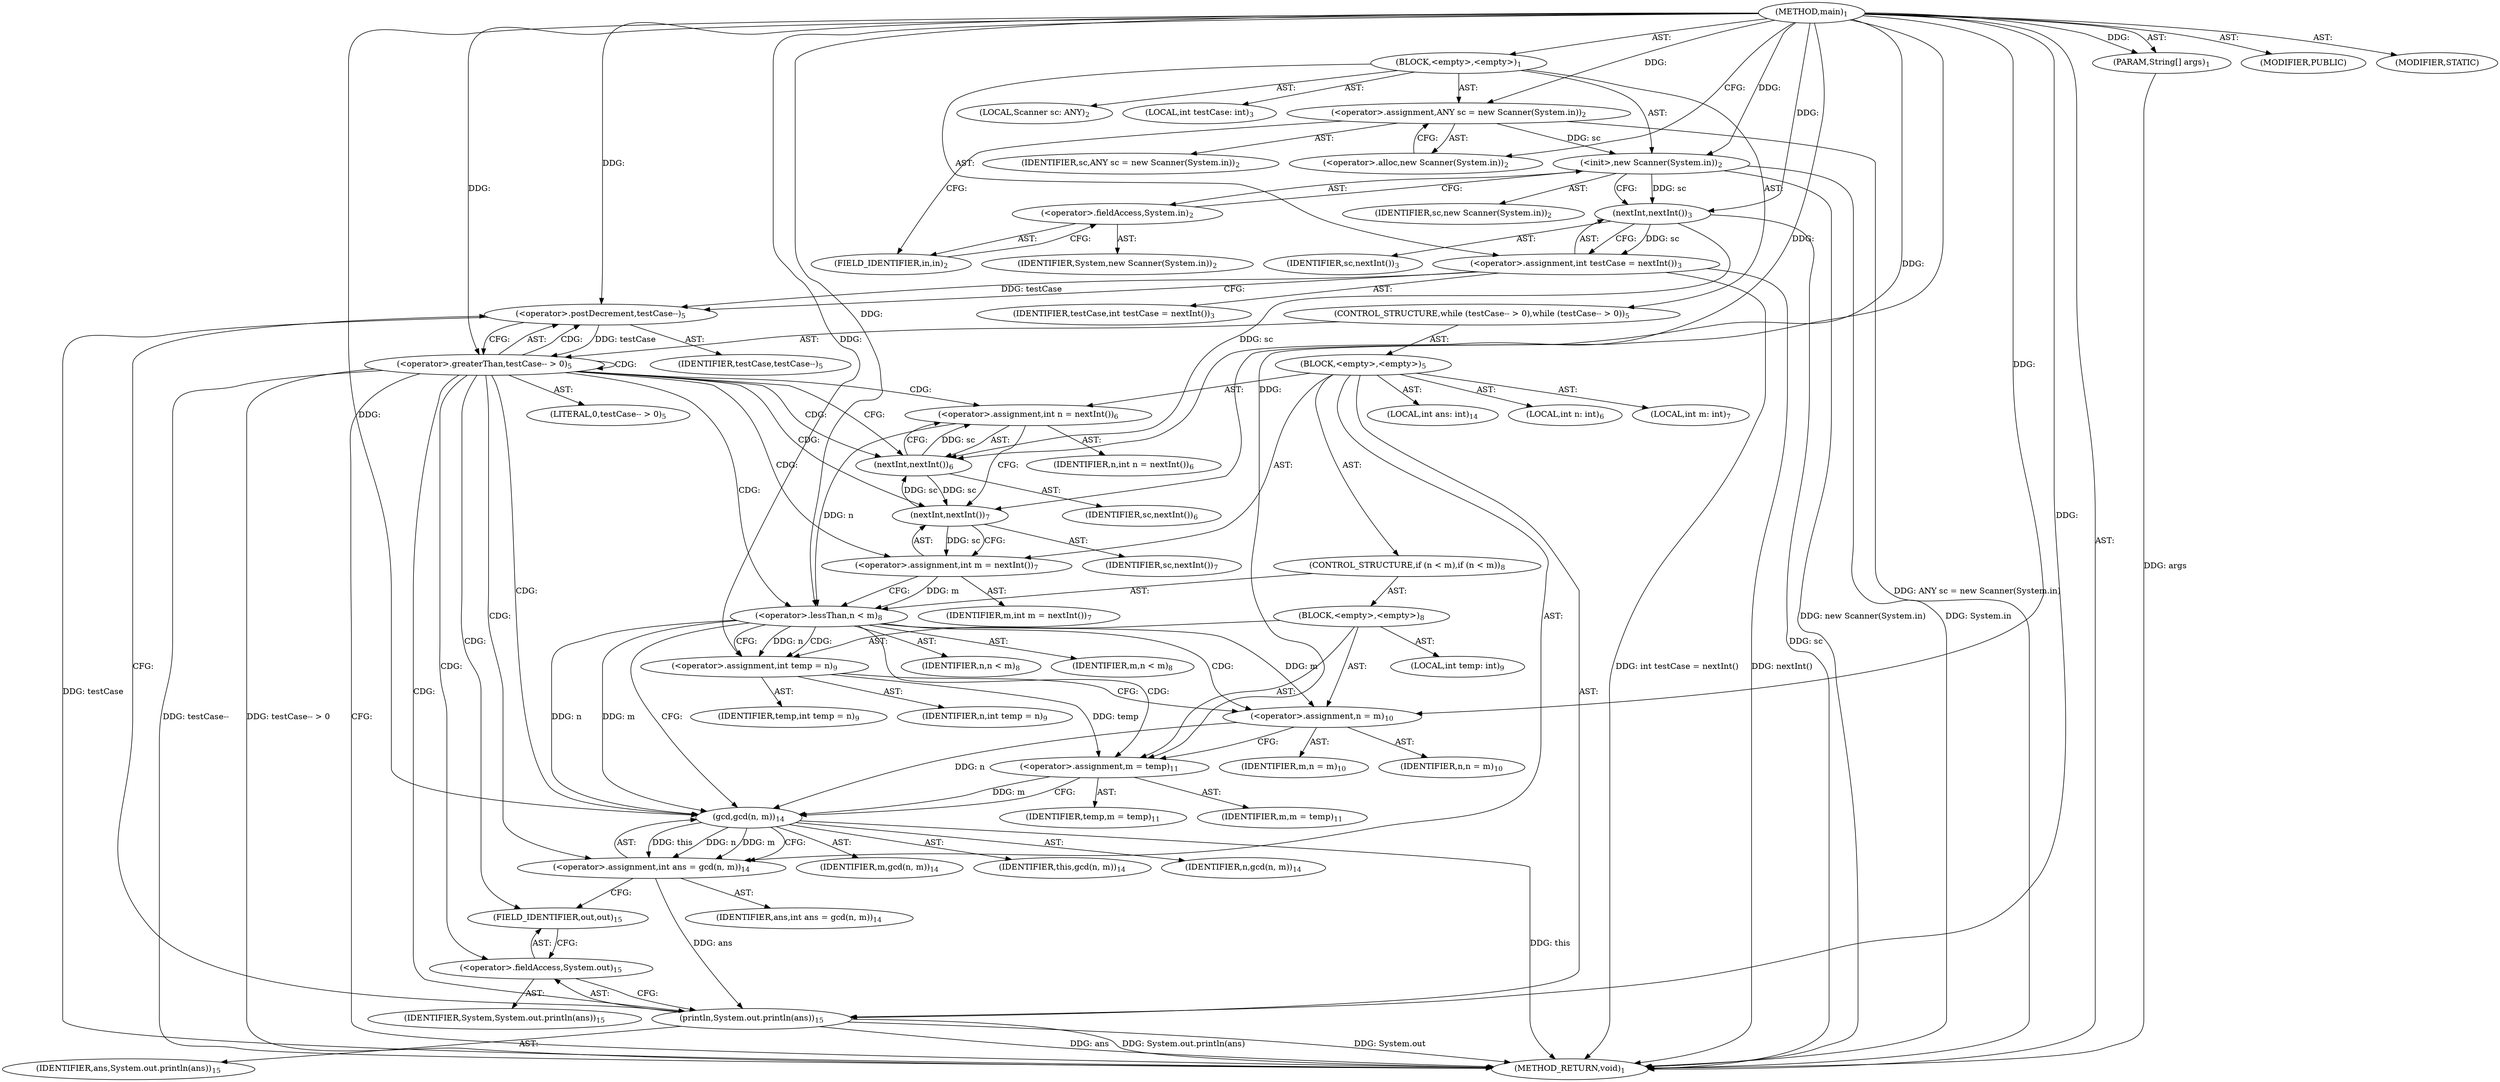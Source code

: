 digraph "main" {  
"19" [label = <(METHOD,main)<SUB>1</SUB>> ]
"20" [label = <(PARAM,String[] args)<SUB>1</SUB>> ]
"21" [label = <(BLOCK,&lt;empty&gt;,&lt;empty&gt;)<SUB>1</SUB>> ]
"4" [label = <(LOCAL,Scanner sc: ANY)<SUB>2</SUB>> ]
"22" [label = <(&lt;operator&gt;.assignment,ANY sc = new Scanner(System.in))<SUB>2</SUB>> ]
"23" [label = <(IDENTIFIER,sc,ANY sc = new Scanner(System.in))<SUB>2</SUB>> ]
"24" [label = <(&lt;operator&gt;.alloc,new Scanner(System.in))<SUB>2</SUB>> ]
"25" [label = <(&lt;init&gt;,new Scanner(System.in))<SUB>2</SUB>> ]
"3" [label = <(IDENTIFIER,sc,new Scanner(System.in))<SUB>2</SUB>> ]
"26" [label = <(&lt;operator&gt;.fieldAccess,System.in)<SUB>2</SUB>> ]
"27" [label = <(IDENTIFIER,System,new Scanner(System.in))<SUB>2</SUB>> ]
"28" [label = <(FIELD_IDENTIFIER,in,in)<SUB>2</SUB>> ]
"29" [label = <(LOCAL,int testCase: int)<SUB>3</SUB>> ]
"30" [label = <(&lt;operator&gt;.assignment,int testCase = nextInt())<SUB>3</SUB>> ]
"31" [label = <(IDENTIFIER,testCase,int testCase = nextInt())<SUB>3</SUB>> ]
"32" [label = <(nextInt,nextInt())<SUB>3</SUB>> ]
"33" [label = <(IDENTIFIER,sc,nextInt())<SUB>3</SUB>> ]
"34" [label = <(CONTROL_STRUCTURE,while (testCase-- &gt; 0),while (testCase-- &gt; 0))<SUB>5</SUB>> ]
"35" [label = <(&lt;operator&gt;.greaterThan,testCase-- &gt; 0)<SUB>5</SUB>> ]
"36" [label = <(&lt;operator&gt;.postDecrement,testCase--)<SUB>5</SUB>> ]
"37" [label = <(IDENTIFIER,testCase,testCase--)<SUB>5</SUB>> ]
"38" [label = <(LITERAL,0,testCase-- &gt; 0)<SUB>5</SUB>> ]
"39" [label = <(BLOCK,&lt;empty&gt;,&lt;empty&gt;)<SUB>5</SUB>> ]
"40" [label = <(LOCAL,int n: int)<SUB>6</SUB>> ]
"41" [label = <(&lt;operator&gt;.assignment,int n = nextInt())<SUB>6</SUB>> ]
"42" [label = <(IDENTIFIER,n,int n = nextInt())<SUB>6</SUB>> ]
"43" [label = <(nextInt,nextInt())<SUB>6</SUB>> ]
"44" [label = <(IDENTIFIER,sc,nextInt())<SUB>6</SUB>> ]
"45" [label = <(LOCAL,int m: int)<SUB>7</SUB>> ]
"46" [label = <(&lt;operator&gt;.assignment,int m = nextInt())<SUB>7</SUB>> ]
"47" [label = <(IDENTIFIER,m,int m = nextInt())<SUB>7</SUB>> ]
"48" [label = <(nextInt,nextInt())<SUB>7</SUB>> ]
"49" [label = <(IDENTIFIER,sc,nextInt())<SUB>7</SUB>> ]
"50" [label = <(CONTROL_STRUCTURE,if (n &lt; m),if (n &lt; m))<SUB>8</SUB>> ]
"51" [label = <(&lt;operator&gt;.lessThan,n &lt; m)<SUB>8</SUB>> ]
"52" [label = <(IDENTIFIER,n,n &lt; m)<SUB>8</SUB>> ]
"53" [label = <(IDENTIFIER,m,n &lt; m)<SUB>8</SUB>> ]
"54" [label = <(BLOCK,&lt;empty&gt;,&lt;empty&gt;)<SUB>8</SUB>> ]
"55" [label = <(LOCAL,int temp: int)<SUB>9</SUB>> ]
"56" [label = <(&lt;operator&gt;.assignment,int temp = n)<SUB>9</SUB>> ]
"57" [label = <(IDENTIFIER,temp,int temp = n)<SUB>9</SUB>> ]
"58" [label = <(IDENTIFIER,n,int temp = n)<SUB>9</SUB>> ]
"59" [label = <(&lt;operator&gt;.assignment,n = m)<SUB>10</SUB>> ]
"60" [label = <(IDENTIFIER,n,n = m)<SUB>10</SUB>> ]
"61" [label = <(IDENTIFIER,m,n = m)<SUB>10</SUB>> ]
"62" [label = <(&lt;operator&gt;.assignment,m = temp)<SUB>11</SUB>> ]
"63" [label = <(IDENTIFIER,m,m = temp)<SUB>11</SUB>> ]
"64" [label = <(IDENTIFIER,temp,m = temp)<SUB>11</SUB>> ]
"65" [label = <(LOCAL,int ans: int)<SUB>14</SUB>> ]
"66" [label = <(&lt;operator&gt;.assignment,int ans = gcd(n, m))<SUB>14</SUB>> ]
"67" [label = <(IDENTIFIER,ans,int ans = gcd(n, m))<SUB>14</SUB>> ]
"68" [label = <(gcd,gcd(n, m))<SUB>14</SUB>> ]
"69" [label = <(IDENTIFIER,this,gcd(n, m))<SUB>14</SUB>> ]
"70" [label = <(IDENTIFIER,n,gcd(n, m))<SUB>14</SUB>> ]
"71" [label = <(IDENTIFIER,m,gcd(n, m))<SUB>14</SUB>> ]
"72" [label = <(println,System.out.println(ans))<SUB>15</SUB>> ]
"73" [label = <(&lt;operator&gt;.fieldAccess,System.out)<SUB>15</SUB>> ]
"74" [label = <(IDENTIFIER,System,System.out.println(ans))<SUB>15</SUB>> ]
"75" [label = <(FIELD_IDENTIFIER,out,out)<SUB>15</SUB>> ]
"76" [label = <(IDENTIFIER,ans,System.out.println(ans))<SUB>15</SUB>> ]
"77" [label = <(MODIFIER,PUBLIC)> ]
"78" [label = <(MODIFIER,STATIC)> ]
"79" [label = <(METHOD_RETURN,void)<SUB>1</SUB>> ]
  "19" -> "20"  [ label = "AST: "] 
  "19" -> "21"  [ label = "AST: "] 
  "19" -> "77"  [ label = "AST: "] 
  "19" -> "78"  [ label = "AST: "] 
  "19" -> "79"  [ label = "AST: "] 
  "21" -> "4"  [ label = "AST: "] 
  "21" -> "22"  [ label = "AST: "] 
  "21" -> "25"  [ label = "AST: "] 
  "21" -> "29"  [ label = "AST: "] 
  "21" -> "30"  [ label = "AST: "] 
  "21" -> "34"  [ label = "AST: "] 
  "22" -> "23"  [ label = "AST: "] 
  "22" -> "24"  [ label = "AST: "] 
  "25" -> "3"  [ label = "AST: "] 
  "25" -> "26"  [ label = "AST: "] 
  "26" -> "27"  [ label = "AST: "] 
  "26" -> "28"  [ label = "AST: "] 
  "30" -> "31"  [ label = "AST: "] 
  "30" -> "32"  [ label = "AST: "] 
  "32" -> "33"  [ label = "AST: "] 
  "34" -> "35"  [ label = "AST: "] 
  "34" -> "39"  [ label = "AST: "] 
  "35" -> "36"  [ label = "AST: "] 
  "35" -> "38"  [ label = "AST: "] 
  "36" -> "37"  [ label = "AST: "] 
  "39" -> "40"  [ label = "AST: "] 
  "39" -> "41"  [ label = "AST: "] 
  "39" -> "45"  [ label = "AST: "] 
  "39" -> "46"  [ label = "AST: "] 
  "39" -> "50"  [ label = "AST: "] 
  "39" -> "65"  [ label = "AST: "] 
  "39" -> "66"  [ label = "AST: "] 
  "39" -> "72"  [ label = "AST: "] 
  "41" -> "42"  [ label = "AST: "] 
  "41" -> "43"  [ label = "AST: "] 
  "43" -> "44"  [ label = "AST: "] 
  "46" -> "47"  [ label = "AST: "] 
  "46" -> "48"  [ label = "AST: "] 
  "48" -> "49"  [ label = "AST: "] 
  "50" -> "51"  [ label = "AST: "] 
  "50" -> "54"  [ label = "AST: "] 
  "51" -> "52"  [ label = "AST: "] 
  "51" -> "53"  [ label = "AST: "] 
  "54" -> "55"  [ label = "AST: "] 
  "54" -> "56"  [ label = "AST: "] 
  "54" -> "59"  [ label = "AST: "] 
  "54" -> "62"  [ label = "AST: "] 
  "56" -> "57"  [ label = "AST: "] 
  "56" -> "58"  [ label = "AST: "] 
  "59" -> "60"  [ label = "AST: "] 
  "59" -> "61"  [ label = "AST: "] 
  "62" -> "63"  [ label = "AST: "] 
  "62" -> "64"  [ label = "AST: "] 
  "66" -> "67"  [ label = "AST: "] 
  "66" -> "68"  [ label = "AST: "] 
  "68" -> "69"  [ label = "AST: "] 
  "68" -> "70"  [ label = "AST: "] 
  "68" -> "71"  [ label = "AST: "] 
  "72" -> "73"  [ label = "AST: "] 
  "72" -> "76"  [ label = "AST: "] 
  "73" -> "74"  [ label = "AST: "] 
  "73" -> "75"  [ label = "AST: "] 
  "22" -> "28"  [ label = "CFG: "] 
  "25" -> "32"  [ label = "CFG: "] 
  "30" -> "36"  [ label = "CFG: "] 
  "24" -> "22"  [ label = "CFG: "] 
  "26" -> "25"  [ label = "CFG: "] 
  "32" -> "30"  [ label = "CFG: "] 
  "35" -> "79"  [ label = "CFG: "] 
  "35" -> "43"  [ label = "CFG: "] 
  "28" -> "26"  [ label = "CFG: "] 
  "36" -> "35"  [ label = "CFG: "] 
  "41" -> "48"  [ label = "CFG: "] 
  "46" -> "51"  [ label = "CFG: "] 
  "66" -> "75"  [ label = "CFG: "] 
  "72" -> "36"  [ label = "CFG: "] 
  "43" -> "41"  [ label = "CFG: "] 
  "48" -> "46"  [ label = "CFG: "] 
  "51" -> "56"  [ label = "CFG: "] 
  "51" -> "68"  [ label = "CFG: "] 
  "68" -> "66"  [ label = "CFG: "] 
  "73" -> "72"  [ label = "CFG: "] 
  "56" -> "59"  [ label = "CFG: "] 
  "59" -> "62"  [ label = "CFG: "] 
  "62" -> "68"  [ label = "CFG: "] 
  "75" -> "73"  [ label = "CFG: "] 
  "19" -> "24"  [ label = "CFG: "] 
  "20" -> "79"  [ label = "DDG: args"] 
  "22" -> "79"  [ label = "DDG: ANY sc = new Scanner(System.in)"] 
  "25" -> "79"  [ label = "DDG: System.in"] 
  "25" -> "79"  [ label = "DDG: new Scanner(System.in)"] 
  "32" -> "79"  [ label = "DDG: sc"] 
  "30" -> "79"  [ label = "DDG: nextInt()"] 
  "30" -> "79"  [ label = "DDG: int testCase = nextInt()"] 
  "36" -> "79"  [ label = "DDG: testCase"] 
  "35" -> "79"  [ label = "DDG: testCase--"] 
  "35" -> "79"  [ label = "DDG: testCase-- &gt; 0"] 
  "72" -> "79"  [ label = "DDG: System.out"] 
  "72" -> "79"  [ label = "DDG: ans"] 
  "72" -> "79"  [ label = "DDG: System.out.println(ans)"] 
  "68" -> "79"  [ label = "DDG: this"] 
  "19" -> "20"  [ label = "DDG: "] 
  "19" -> "22"  [ label = "DDG: "] 
  "32" -> "30"  [ label = "DDG: sc"] 
  "22" -> "25"  [ label = "DDG: sc"] 
  "19" -> "25"  [ label = "DDG: "] 
  "25" -> "32"  [ label = "DDG: sc"] 
  "19" -> "32"  [ label = "DDG: "] 
  "36" -> "35"  [ label = "DDG: testCase"] 
  "19" -> "35"  [ label = "DDG: "] 
  "43" -> "41"  [ label = "DDG: sc"] 
  "48" -> "46"  [ label = "DDG: sc"] 
  "68" -> "66"  [ label = "DDG: this"] 
  "68" -> "66"  [ label = "DDG: n"] 
  "68" -> "66"  [ label = "DDG: m"] 
  "30" -> "36"  [ label = "DDG: testCase"] 
  "19" -> "36"  [ label = "DDG: "] 
  "66" -> "72"  [ label = "DDG: ans"] 
  "19" -> "72"  [ label = "DDG: "] 
  "32" -> "43"  [ label = "DDG: sc"] 
  "48" -> "43"  [ label = "DDG: sc"] 
  "19" -> "43"  [ label = "DDG: "] 
  "43" -> "48"  [ label = "DDG: sc"] 
  "19" -> "48"  [ label = "DDG: "] 
  "41" -> "51"  [ label = "DDG: n"] 
  "19" -> "51"  [ label = "DDG: "] 
  "46" -> "51"  [ label = "DDG: m"] 
  "51" -> "56"  [ label = "DDG: n"] 
  "19" -> "56"  [ label = "DDG: "] 
  "51" -> "59"  [ label = "DDG: m"] 
  "19" -> "59"  [ label = "DDG: "] 
  "56" -> "62"  [ label = "DDG: temp"] 
  "19" -> "62"  [ label = "DDG: "] 
  "19" -> "68"  [ label = "DDG: "] 
  "51" -> "68"  [ label = "DDG: n"] 
  "59" -> "68"  [ label = "DDG: n"] 
  "51" -> "68"  [ label = "DDG: m"] 
  "62" -> "68"  [ label = "DDG: m"] 
  "35" -> "48"  [ label = "CDG: "] 
  "35" -> "68"  [ label = "CDG: "] 
  "35" -> "73"  [ label = "CDG: "] 
  "35" -> "51"  [ label = "CDG: "] 
  "35" -> "66"  [ label = "CDG: "] 
  "35" -> "36"  [ label = "CDG: "] 
  "35" -> "75"  [ label = "CDG: "] 
  "35" -> "46"  [ label = "CDG: "] 
  "35" -> "72"  [ label = "CDG: "] 
  "35" -> "41"  [ label = "CDG: "] 
  "35" -> "35"  [ label = "CDG: "] 
  "35" -> "43"  [ label = "CDG: "] 
  "51" -> "56"  [ label = "CDG: "] 
  "51" -> "59"  [ label = "CDG: "] 
  "51" -> "62"  [ label = "CDG: "] 
}
